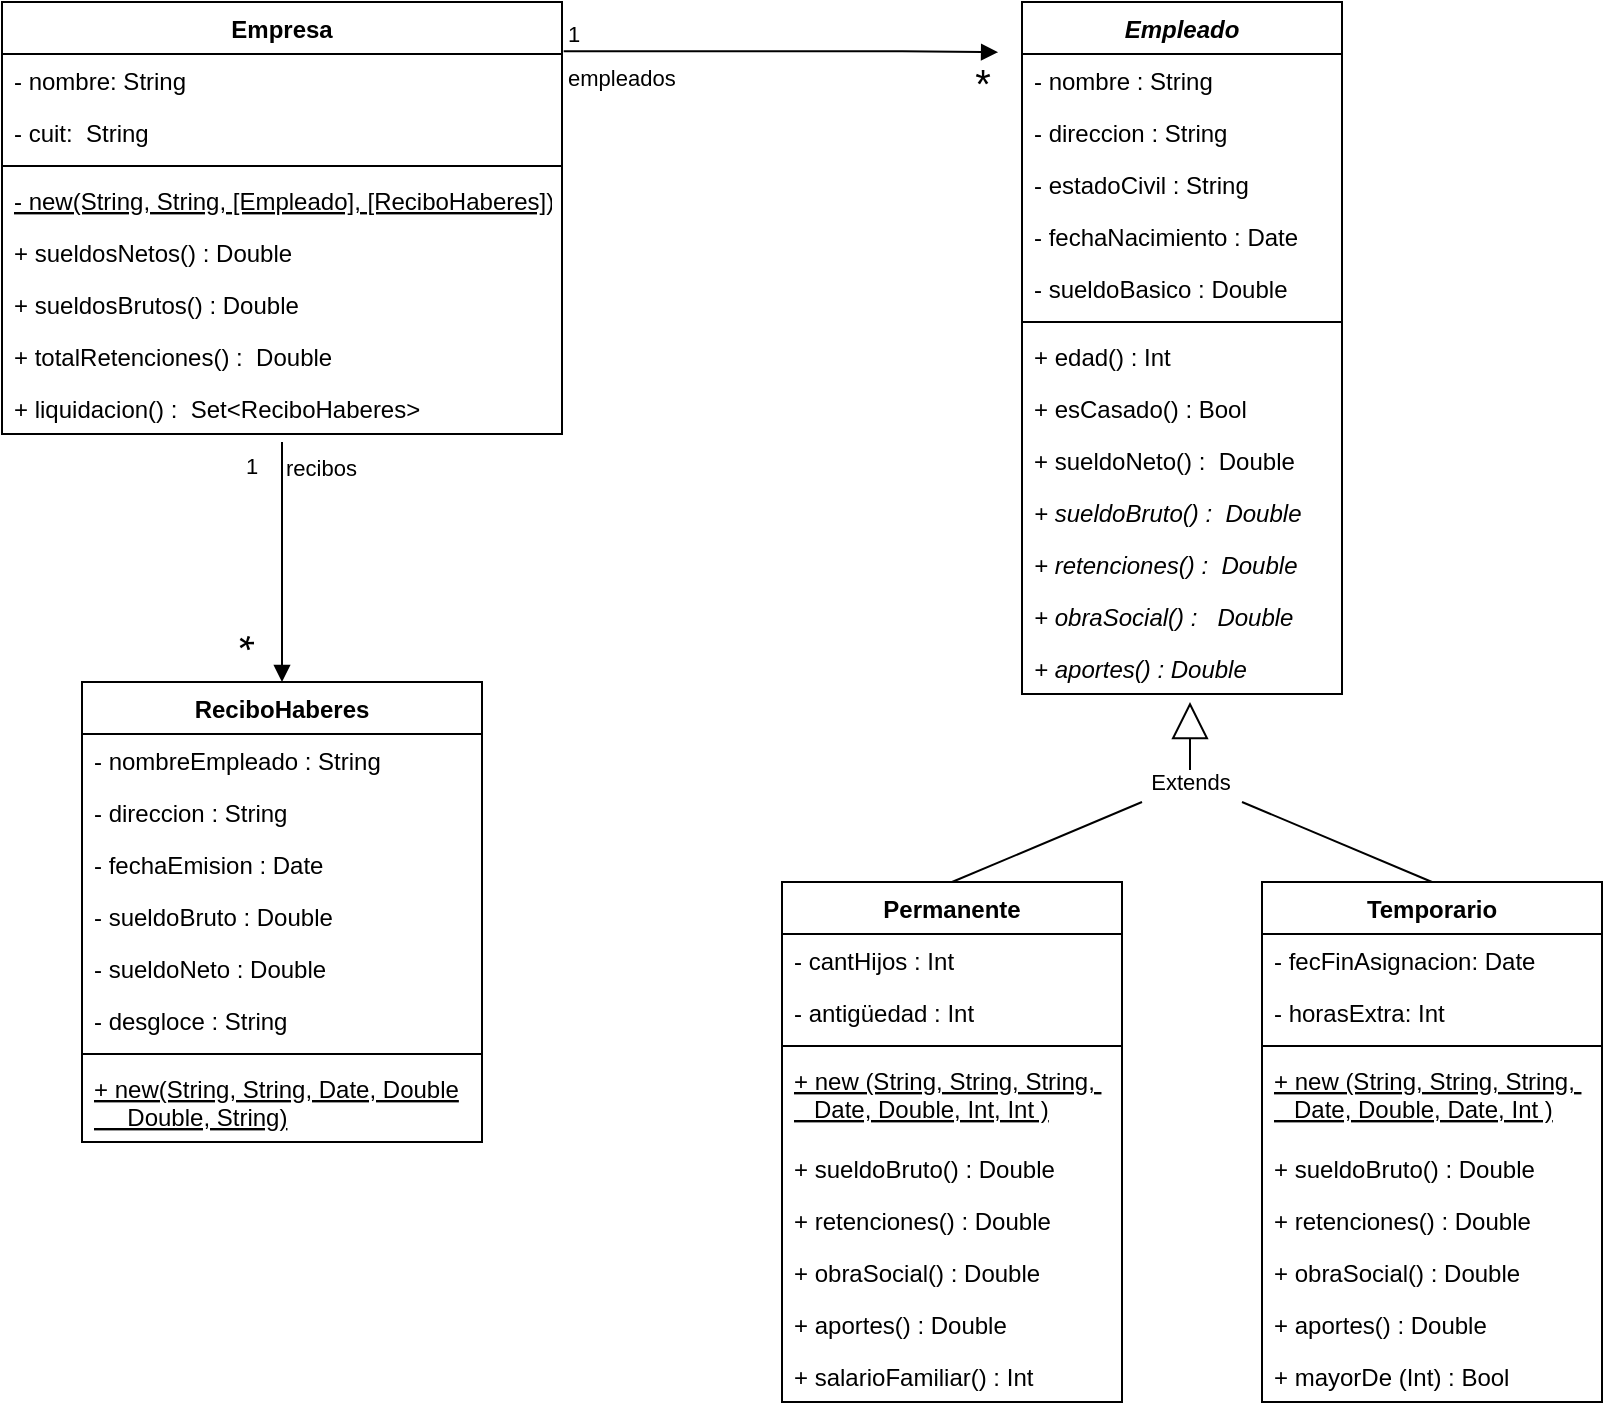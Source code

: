 <mxfile version="17.4.1" type="github">
  <diagram id="iMbxEKJE8C0Ht4zGlecQ" name="Page-1">
    <mxGraphModel dx="549" dy="509" grid="1" gridSize="10" guides="1" tooltips="1" connect="1" arrows="1" fold="1" page="1" pageScale="1" pageWidth="827" pageHeight="1169" math="0" shadow="0">
      <root>
        <mxCell id="0" />
        <mxCell id="1" parent="0" />
        <mxCell id="90B9rFCEqpF_Ux3wK60N-1" value="Empresa" style="swimlane;fontStyle=1;align=center;verticalAlign=top;childLayout=stackLayout;horizontal=1;startSize=26;horizontalStack=0;resizeParent=1;resizeParentMax=0;resizeLast=0;collapsible=1;marginBottom=0;" parent="1" vertex="1">
          <mxGeometry x="70" width="280" height="216" as="geometry" />
        </mxCell>
        <mxCell id="90B9rFCEqpF_Ux3wK60N-2" value="- nombre: String" style="text;strokeColor=none;fillColor=none;align=left;verticalAlign=top;spacingLeft=4;spacingRight=4;overflow=hidden;rotatable=0;points=[[0,0.5],[1,0.5]];portConstraint=eastwest;" parent="90B9rFCEqpF_Ux3wK60N-1" vertex="1">
          <mxGeometry y="26" width="280" height="26" as="geometry" />
        </mxCell>
        <mxCell id="M9maA-mF7Ds7Su6lYFZ4-20" value="- cuit:  String" style="text;strokeColor=none;fillColor=none;align=left;verticalAlign=top;spacingLeft=4;spacingRight=4;overflow=hidden;rotatable=0;points=[[0,0.5],[1,0.5]];portConstraint=eastwest;" vertex="1" parent="90B9rFCEqpF_Ux3wK60N-1">
          <mxGeometry y="52" width="280" height="26" as="geometry" />
        </mxCell>
        <mxCell id="90B9rFCEqpF_Ux3wK60N-3" value="" style="line;strokeWidth=1;fillColor=none;align=left;verticalAlign=middle;spacingTop=-1;spacingLeft=3;spacingRight=3;rotatable=0;labelPosition=right;points=[];portConstraint=eastwest;" parent="90B9rFCEqpF_Ux3wK60N-1" vertex="1">
          <mxGeometry y="78" width="280" height="8" as="geometry" />
        </mxCell>
        <mxCell id="90B9rFCEqpF_Ux3wK60N-43" value="- new(String, String, [Empleado], [ReciboHaberes])" style="text;strokeColor=none;fillColor=none;align=left;verticalAlign=top;spacingLeft=4;spacingRight=4;overflow=hidden;rotatable=0;points=[[0,0.5],[1,0.5]];portConstraint=eastwest;fontStyle=4" parent="90B9rFCEqpF_Ux3wK60N-1" vertex="1">
          <mxGeometry y="86" width="280" height="26" as="geometry" />
        </mxCell>
        <mxCell id="90B9rFCEqpF_Ux3wK60N-40" value="+ sueldosNetos() : Double" style="text;strokeColor=none;fillColor=none;align=left;verticalAlign=top;spacingLeft=4;spacingRight=4;overflow=hidden;rotatable=0;points=[[0,0.5],[1,0.5]];portConstraint=eastwest;" parent="90B9rFCEqpF_Ux3wK60N-1" vertex="1">
          <mxGeometry y="112" width="280" height="26" as="geometry" />
        </mxCell>
        <mxCell id="90B9rFCEqpF_Ux3wK60N-42" value="+ sueldosBrutos() : Double" style="text;strokeColor=none;fillColor=none;align=left;verticalAlign=top;spacingLeft=4;spacingRight=4;overflow=hidden;rotatable=0;points=[[0,0.5],[1,0.5]];portConstraint=eastwest;" parent="90B9rFCEqpF_Ux3wK60N-1" vertex="1">
          <mxGeometry y="138" width="280" height="26" as="geometry" />
        </mxCell>
        <mxCell id="90B9rFCEqpF_Ux3wK60N-41" value="+ totalRetenciones() :  Double" style="text;strokeColor=none;fillColor=none;align=left;verticalAlign=top;spacingLeft=4;spacingRight=4;overflow=hidden;rotatable=0;points=[[0,0.5],[1,0.5]];portConstraint=eastwest;" parent="90B9rFCEqpF_Ux3wK60N-1" vertex="1">
          <mxGeometry y="164" width="280" height="26" as="geometry" />
        </mxCell>
        <mxCell id="M9maA-mF7Ds7Su6lYFZ4-32" value="+ liquidacion() :  Set&lt;ReciboHaberes&gt;" style="text;strokeColor=none;fillColor=none;align=left;verticalAlign=top;spacingLeft=4;spacingRight=4;overflow=hidden;rotatable=0;points=[[0,0.5],[1,0.5]];portConstraint=eastwest;" vertex="1" parent="90B9rFCEqpF_Ux3wK60N-1">
          <mxGeometry y="190" width="280" height="26" as="geometry" />
        </mxCell>
        <mxCell id="90B9rFCEqpF_Ux3wK60N-8" value="empleados" style="endArrow=block;endFill=1;html=1;edgeStyle=orthogonalEdgeStyle;align=left;verticalAlign=top;rounded=0;exitX=1.003;exitY=0.114;exitDx=0;exitDy=0;exitPerimeter=0;entryX=0.903;entryY=-0.244;entryDx=0;entryDy=0;entryPerimeter=0;" parent="1" edge="1" target="M9maA-mF7Ds7Su6lYFZ4-25" source="90B9rFCEqpF_Ux3wK60N-1">
          <mxGeometry x="-1" relative="1" as="geometry">
            <mxPoint x="350" y="40" as="sourcePoint" />
            <mxPoint x="540" y="40" as="targetPoint" />
            <Array as="points">
              <mxPoint x="520" y="25" />
              <mxPoint x="520" y="25" />
            </Array>
          </mxGeometry>
        </mxCell>
        <mxCell id="90B9rFCEqpF_Ux3wK60N-9" value="1" style="edgeLabel;resizable=0;html=1;align=left;verticalAlign=bottom;" parent="90B9rFCEqpF_Ux3wK60N-8" connectable="0" vertex="1">
          <mxGeometry x="-1" relative="1" as="geometry" />
        </mxCell>
        <mxCell id="90B9rFCEqpF_Ux3wK60N-10" value="Empleado" style="swimlane;fontStyle=3;align=center;verticalAlign=top;childLayout=stackLayout;horizontal=1;startSize=26;horizontalStack=0;resizeParent=1;resizeParentMax=0;resizeLast=0;collapsible=1;marginBottom=0;" parent="1" vertex="1">
          <mxGeometry x="580" width="160" height="346" as="geometry" />
        </mxCell>
        <mxCell id="90B9rFCEqpF_Ux3wK60N-11" value="- nombre : String" style="text;strokeColor=none;fillColor=none;align=left;verticalAlign=top;spacingLeft=4;spacingRight=4;overflow=hidden;rotatable=0;points=[[0,0.5],[1,0.5]];portConstraint=eastwest;" parent="90B9rFCEqpF_Ux3wK60N-10" vertex="1">
          <mxGeometry y="26" width="160" height="26" as="geometry" />
        </mxCell>
        <mxCell id="90B9rFCEqpF_Ux3wK60N-14" value="- direccion : String" style="text;strokeColor=none;fillColor=none;align=left;verticalAlign=top;spacingLeft=4;spacingRight=4;overflow=hidden;rotatable=0;points=[[0,0.5],[1,0.5]];portConstraint=eastwest;" parent="90B9rFCEqpF_Ux3wK60N-10" vertex="1">
          <mxGeometry y="52" width="160" height="26" as="geometry" />
        </mxCell>
        <mxCell id="90B9rFCEqpF_Ux3wK60N-15" value="- estadoCivil : String" style="text;strokeColor=none;fillColor=none;align=left;verticalAlign=top;spacingLeft=4;spacingRight=4;overflow=hidden;rotatable=0;points=[[0,0.5],[1,0.5]];portConstraint=eastwest;" parent="90B9rFCEqpF_Ux3wK60N-10" vertex="1">
          <mxGeometry y="78" width="160" height="26" as="geometry" />
        </mxCell>
        <mxCell id="90B9rFCEqpF_Ux3wK60N-16" value="- fechaNacimiento : Date" style="text;strokeColor=none;fillColor=none;align=left;verticalAlign=top;spacingLeft=4;spacingRight=4;overflow=hidden;rotatable=0;points=[[0,0.5],[1,0.5]];portConstraint=eastwest;" parent="90B9rFCEqpF_Ux3wK60N-10" vertex="1">
          <mxGeometry y="104" width="160" height="26" as="geometry" />
        </mxCell>
        <mxCell id="90B9rFCEqpF_Ux3wK60N-17" value="- sueldoBasico : Double" style="text;strokeColor=none;fillColor=none;align=left;verticalAlign=top;spacingLeft=4;spacingRight=4;overflow=hidden;rotatable=0;points=[[0,0.5],[1,0.5]];portConstraint=eastwest;" parent="90B9rFCEqpF_Ux3wK60N-10" vertex="1">
          <mxGeometry y="130" width="160" height="26" as="geometry" />
        </mxCell>
        <mxCell id="90B9rFCEqpF_Ux3wK60N-12" value="" style="line;strokeWidth=1;fillColor=none;align=left;verticalAlign=middle;spacingTop=-1;spacingLeft=3;spacingRight=3;rotatable=0;labelPosition=right;points=[];portConstraint=eastwest;" parent="90B9rFCEqpF_Ux3wK60N-10" vertex="1">
          <mxGeometry y="156" width="160" height="8" as="geometry" />
        </mxCell>
        <mxCell id="90B9rFCEqpF_Ux3wK60N-13" value="+ edad() : Int" style="text;strokeColor=none;fillColor=none;align=left;verticalAlign=top;spacingLeft=4;spacingRight=4;overflow=hidden;rotatable=0;points=[[0,0.5],[1,0.5]];portConstraint=eastwest;" parent="90B9rFCEqpF_Ux3wK60N-10" vertex="1">
          <mxGeometry y="164" width="160" height="26" as="geometry" />
        </mxCell>
        <mxCell id="M9maA-mF7Ds7Su6lYFZ4-35" value="+ esCasado() : Bool" style="text;strokeColor=none;fillColor=none;align=left;verticalAlign=top;spacingLeft=4;spacingRight=4;overflow=hidden;rotatable=0;points=[[0,0.5],[1,0.5]];portConstraint=eastwest;" vertex="1" parent="90B9rFCEqpF_Ux3wK60N-10">
          <mxGeometry y="190" width="160" height="26" as="geometry" />
        </mxCell>
        <mxCell id="90B9rFCEqpF_Ux3wK60N-31" value="+ sueldoNeto() :  Double" style="text;strokeColor=none;fillColor=none;align=left;verticalAlign=top;spacingLeft=4;spacingRight=4;overflow=hidden;rotatable=0;points=[[0,0.5],[1,0.5]];portConstraint=eastwest;fontStyle=0" parent="90B9rFCEqpF_Ux3wK60N-10" vertex="1">
          <mxGeometry y="216" width="160" height="26" as="geometry" />
        </mxCell>
        <mxCell id="90B9rFCEqpF_Ux3wK60N-18" value="+ sueldoBruto() :  Double" style="text;strokeColor=none;fillColor=none;align=left;verticalAlign=top;spacingLeft=4;spacingRight=4;overflow=hidden;rotatable=0;points=[[0,0.5],[1,0.5]];portConstraint=eastwest;fontStyle=2" parent="90B9rFCEqpF_Ux3wK60N-10" vertex="1">
          <mxGeometry y="242" width="160" height="26" as="geometry" />
        </mxCell>
        <mxCell id="90B9rFCEqpF_Ux3wK60N-32" value="+ retenciones() :  Double" style="text;strokeColor=none;fillColor=none;align=left;verticalAlign=top;spacingLeft=4;spacingRight=4;overflow=hidden;rotatable=0;points=[[0,0.5],[1,0.5]];portConstraint=eastwest;fontStyle=2" parent="90B9rFCEqpF_Ux3wK60N-10" vertex="1">
          <mxGeometry y="268" width="160" height="26" as="geometry" />
        </mxCell>
        <mxCell id="90B9rFCEqpF_Ux3wK60N-36" value="+ obraSocial() :   Double" style="text;strokeColor=none;fillColor=none;align=left;verticalAlign=top;spacingLeft=4;spacingRight=4;overflow=hidden;rotatable=0;points=[[0,0.5],[1,0.5]];portConstraint=eastwest;fontStyle=2" parent="90B9rFCEqpF_Ux3wK60N-10" vertex="1">
          <mxGeometry y="294" width="160" height="26" as="geometry" />
        </mxCell>
        <mxCell id="90B9rFCEqpF_Ux3wK60N-39" value="+ aportes() : Double" style="text;strokeColor=none;fillColor=none;align=left;verticalAlign=top;spacingLeft=4;spacingRight=4;overflow=hidden;rotatable=0;points=[[0,0.5],[1,0.5]];portConstraint=eastwest;fontStyle=2" parent="90B9rFCEqpF_Ux3wK60N-10" vertex="1">
          <mxGeometry y="320" width="160" height="26" as="geometry" />
        </mxCell>
        <mxCell id="90B9rFCEqpF_Ux3wK60N-19" value="Extends" style="endArrow=block;endSize=16;endFill=0;html=1;rounded=0;" parent="1" edge="1">
          <mxGeometry x="-1" width="160" relative="1" as="geometry">
            <mxPoint x="664" y="390" as="sourcePoint" />
            <mxPoint x="664" y="350" as="targetPoint" />
            <mxPoint as="offset" />
          </mxGeometry>
        </mxCell>
        <mxCell id="90B9rFCEqpF_Ux3wK60N-21" value="Permanente" style="swimlane;fontStyle=1;align=center;verticalAlign=top;childLayout=stackLayout;horizontal=1;startSize=26;horizontalStack=0;resizeParent=1;resizeParentMax=0;resizeLast=0;collapsible=1;marginBottom=0;" parent="1" vertex="1">
          <mxGeometry x="460" y="440" width="170" height="260" as="geometry" />
        </mxCell>
        <mxCell id="90B9rFCEqpF_Ux3wK60N-35" value="- cantHijos : Int" style="text;strokeColor=none;fillColor=none;align=left;verticalAlign=top;spacingLeft=4;spacingRight=4;overflow=hidden;rotatable=0;points=[[0,0.5],[1,0.5]];portConstraint=eastwest;" parent="90B9rFCEqpF_Ux3wK60N-21" vertex="1">
          <mxGeometry y="26" width="170" height="26" as="geometry" />
        </mxCell>
        <mxCell id="90B9rFCEqpF_Ux3wK60N-22" value="- antigüedad : Int" style="text;strokeColor=none;fillColor=none;align=left;verticalAlign=top;spacingLeft=4;spacingRight=4;overflow=hidden;rotatable=0;points=[[0,0.5],[1,0.5]];portConstraint=eastwest;" parent="90B9rFCEqpF_Ux3wK60N-21" vertex="1">
          <mxGeometry y="52" width="170" height="26" as="geometry" />
        </mxCell>
        <mxCell id="90B9rFCEqpF_Ux3wK60N-23" value="" style="line;strokeWidth=1;fillColor=none;align=left;verticalAlign=middle;spacingTop=-1;spacingLeft=3;spacingRight=3;rotatable=0;labelPosition=right;points=[];portConstraint=eastwest;" parent="90B9rFCEqpF_Ux3wK60N-21" vertex="1">
          <mxGeometry y="78" width="170" height="8" as="geometry" />
        </mxCell>
        <mxCell id="M9maA-mF7Ds7Su6lYFZ4-34" value="+ new (String, String, String, &#xa;   Date, Double, Int, Int )" style="text;strokeColor=none;fillColor=none;align=left;verticalAlign=top;spacingLeft=4;spacingRight=4;overflow=hidden;rotatable=0;points=[[0,0.5],[1,0.5]];portConstraint=eastwest;fontStyle=4" vertex="1" parent="90B9rFCEqpF_Ux3wK60N-21">
          <mxGeometry y="86" width="170" height="44" as="geometry" />
        </mxCell>
        <mxCell id="M9maA-mF7Ds7Su6lYFZ4-3" value="+ sueldoBruto() : Double" style="text;strokeColor=none;fillColor=none;align=left;verticalAlign=top;spacingLeft=4;spacingRight=4;overflow=hidden;rotatable=0;points=[[0,0.5],[1,0.5]];portConstraint=eastwest;" vertex="1" parent="90B9rFCEqpF_Ux3wK60N-21">
          <mxGeometry y="130" width="170" height="26" as="geometry" />
        </mxCell>
        <mxCell id="90B9rFCEqpF_Ux3wK60N-24" value="+ retenciones() : Double" style="text;strokeColor=none;fillColor=none;align=left;verticalAlign=top;spacingLeft=4;spacingRight=4;overflow=hidden;rotatable=0;points=[[0,0.5],[1,0.5]];portConstraint=eastwest;" parent="90B9rFCEqpF_Ux3wK60N-21" vertex="1">
          <mxGeometry y="156" width="170" height="26" as="geometry" />
        </mxCell>
        <mxCell id="M9maA-mF7Ds7Su6lYFZ4-5" value="+ obraSocial() : Double" style="text;strokeColor=none;fillColor=none;align=left;verticalAlign=top;spacingLeft=4;spacingRight=4;overflow=hidden;rotatable=0;points=[[0,0.5],[1,0.5]];portConstraint=eastwest;" vertex="1" parent="90B9rFCEqpF_Ux3wK60N-21">
          <mxGeometry y="182" width="170" height="26" as="geometry" />
        </mxCell>
        <mxCell id="M9maA-mF7Ds7Su6lYFZ4-4" value="+ aportes() : Double" style="text;strokeColor=none;fillColor=none;align=left;verticalAlign=top;spacingLeft=4;spacingRight=4;overflow=hidden;rotatable=0;points=[[0,0.5],[1,0.5]];portConstraint=eastwest;" vertex="1" parent="90B9rFCEqpF_Ux3wK60N-21">
          <mxGeometry y="208" width="170" height="26" as="geometry" />
        </mxCell>
        <mxCell id="M9maA-mF7Ds7Su6lYFZ4-2" value="+ salarioFamiliar() : Int" style="text;strokeColor=none;fillColor=none;align=left;verticalAlign=top;spacingLeft=4;spacingRight=4;overflow=hidden;rotatable=0;points=[[0,0.5],[1,0.5]];portConstraint=eastwest;" vertex="1" parent="90B9rFCEqpF_Ux3wK60N-21">
          <mxGeometry y="234" width="170" height="26" as="geometry" />
        </mxCell>
        <mxCell id="90B9rFCEqpF_Ux3wK60N-25" value="Temporario" style="swimlane;fontStyle=1;align=center;verticalAlign=top;childLayout=stackLayout;horizontal=1;startSize=26;horizontalStack=0;resizeParent=1;resizeParentMax=0;resizeLast=0;collapsible=1;marginBottom=0;" parent="1" vertex="1">
          <mxGeometry x="700" y="440" width="170" height="260" as="geometry" />
        </mxCell>
        <mxCell id="M9maA-mF7Ds7Su6lYFZ4-1" value="- fecFinAsignacion: Date" style="text;strokeColor=none;fillColor=none;align=left;verticalAlign=top;spacingLeft=4;spacingRight=4;overflow=hidden;rotatable=0;points=[[0,0.5],[1,0.5]];portConstraint=eastwest;" vertex="1" parent="90B9rFCEqpF_Ux3wK60N-25">
          <mxGeometry y="26" width="170" height="26" as="geometry" />
        </mxCell>
        <mxCell id="90B9rFCEqpF_Ux3wK60N-26" value="- horasExtra: Int" style="text;strokeColor=none;fillColor=none;align=left;verticalAlign=top;spacingLeft=4;spacingRight=4;overflow=hidden;rotatable=0;points=[[0,0.5],[1,0.5]];portConstraint=eastwest;" parent="90B9rFCEqpF_Ux3wK60N-25" vertex="1">
          <mxGeometry y="52" width="170" height="26" as="geometry" />
        </mxCell>
        <mxCell id="90B9rFCEqpF_Ux3wK60N-27" value="" style="line;strokeWidth=1;fillColor=none;align=left;verticalAlign=middle;spacingTop=-1;spacingLeft=3;spacingRight=3;rotatable=0;labelPosition=right;points=[];portConstraint=eastwest;" parent="90B9rFCEqpF_Ux3wK60N-25" vertex="1">
          <mxGeometry y="78" width="170" height="8" as="geometry" />
        </mxCell>
        <mxCell id="M9maA-mF7Ds7Su6lYFZ4-36" value="+ new (String, String, String, &#xa;   Date, Double, Date, Int )" style="text;strokeColor=none;fillColor=none;align=left;verticalAlign=top;spacingLeft=4;spacingRight=4;overflow=hidden;rotatable=0;points=[[0,0.5],[1,0.5]];portConstraint=eastwest;fontStyle=4" vertex="1" parent="90B9rFCEqpF_Ux3wK60N-25">
          <mxGeometry y="86" width="170" height="44" as="geometry" />
        </mxCell>
        <mxCell id="M9maA-mF7Ds7Su6lYFZ4-8" value="+ sueldoBruto() : Double" style="text;strokeColor=none;fillColor=none;align=left;verticalAlign=top;spacingLeft=4;spacingRight=4;overflow=hidden;rotatable=0;points=[[0,0.5],[1,0.5]];portConstraint=eastwest;" vertex="1" parent="90B9rFCEqpF_Ux3wK60N-25">
          <mxGeometry y="130" width="170" height="26" as="geometry" />
        </mxCell>
        <mxCell id="M9maA-mF7Ds7Su6lYFZ4-12" value="+ retenciones() : Double" style="text;strokeColor=none;fillColor=none;align=left;verticalAlign=top;spacingLeft=4;spacingRight=4;overflow=hidden;rotatable=0;points=[[0,0.5],[1,0.5]];portConstraint=eastwest;" vertex="1" parent="90B9rFCEqpF_Ux3wK60N-25">
          <mxGeometry y="156" width="170" height="26" as="geometry" />
        </mxCell>
        <mxCell id="M9maA-mF7Ds7Su6lYFZ4-13" value="+ obraSocial() : Double" style="text;strokeColor=none;fillColor=none;align=left;verticalAlign=top;spacingLeft=4;spacingRight=4;overflow=hidden;rotatable=0;points=[[0,0.5],[1,0.5]];portConstraint=eastwest;" vertex="1" parent="90B9rFCEqpF_Ux3wK60N-25">
          <mxGeometry y="182" width="170" height="26" as="geometry" />
        </mxCell>
        <mxCell id="M9maA-mF7Ds7Su6lYFZ4-14" value="+ aportes() : Double" style="text;strokeColor=none;fillColor=none;align=left;verticalAlign=top;spacingLeft=4;spacingRight=4;overflow=hidden;rotatable=0;points=[[0,0.5],[1,0.5]];portConstraint=eastwest;" vertex="1" parent="90B9rFCEqpF_Ux3wK60N-25">
          <mxGeometry y="208" width="170" height="26" as="geometry" />
        </mxCell>
        <mxCell id="M9maA-mF7Ds7Su6lYFZ4-37" value="+ mayorDe (Int) : Bool" style="text;strokeColor=none;fillColor=none;align=left;verticalAlign=top;spacingLeft=4;spacingRight=4;overflow=hidden;rotatable=0;points=[[0,0.5],[1,0.5]];portConstraint=eastwest;" vertex="1" parent="90B9rFCEqpF_Ux3wK60N-25">
          <mxGeometry y="234" width="170" height="26" as="geometry" />
        </mxCell>
        <mxCell id="90B9rFCEqpF_Ux3wK60N-29" value="" style="endArrow=none;html=1;rounded=0;exitX=0.5;exitY=0;exitDx=0;exitDy=0;" parent="1" source="90B9rFCEqpF_Ux3wK60N-21" edge="1">
          <mxGeometry width="50" height="50" relative="1" as="geometry">
            <mxPoint x="550" y="500" as="sourcePoint" />
            <mxPoint x="640" y="400" as="targetPoint" />
          </mxGeometry>
        </mxCell>
        <mxCell id="90B9rFCEqpF_Ux3wK60N-30" value="" style="endArrow=none;html=1;rounded=0;exitX=0.5;exitY=0;exitDx=0;exitDy=0;" parent="1" source="90B9rFCEqpF_Ux3wK60N-25" edge="1">
          <mxGeometry width="50" height="50" relative="1" as="geometry">
            <mxPoint x="510" y="450" as="sourcePoint" />
            <mxPoint x="690" y="400" as="targetPoint" />
          </mxGeometry>
        </mxCell>
        <mxCell id="M9maA-mF7Ds7Su6lYFZ4-16" value="ReciboHaberes" style="swimlane;fontStyle=1;align=center;verticalAlign=top;childLayout=stackLayout;horizontal=1;startSize=26;horizontalStack=0;resizeParent=1;resizeParentMax=0;resizeLast=0;collapsible=1;marginBottom=0;" vertex="1" parent="1">
          <mxGeometry x="110" y="340" width="200" height="230" as="geometry" />
        </mxCell>
        <mxCell id="M9maA-mF7Ds7Su6lYFZ4-17" value="- nombreEmpleado : String" style="text;strokeColor=none;fillColor=none;align=left;verticalAlign=top;spacingLeft=4;spacingRight=4;overflow=hidden;rotatable=0;points=[[0,0.5],[1,0.5]];portConstraint=eastwest;" vertex="1" parent="M9maA-mF7Ds7Su6lYFZ4-16">
          <mxGeometry y="26" width="200" height="26" as="geometry" />
        </mxCell>
        <mxCell id="M9maA-mF7Ds7Su6lYFZ4-27" value="- direccion : String" style="text;strokeColor=none;fillColor=none;align=left;verticalAlign=top;spacingLeft=4;spacingRight=4;overflow=hidden;rotatable=0;points=[[0,0.5],[1,0.5]];portConstraint=eastwest;" vertex="1" parent="M9maA-mF7Ds7Su6lYFZ4-16">
          <mxGeometry y="52" width="200" height="26" as="geometry" />
        </mxCell>
        <mxCell id="M9maA-mF7Ds7Su6lYFZ4-28" value="- fechaEmision : Date" style="text;strokeColor=none;fillColor=none;align=left;verticalAlign=top;spacingLeft=4;spacingRight=4;overflow=hidden;rotatable=0;points=[[0,0.5],[1,0.5]];portConstraint=eastwest;" vertex="1" parent="M9maA-mF7Ds7Su6lYFZ4-16">
          <mxGeometry y="78" width="200" height="26" as="geometry" />
        </mxCell>
        <mxCell id="M9maA-mF7Ds7Su6lYFZ4-30" value="- sueldoBruto : Double" style="text;strokeColor=none;fillColor=none;align=left;verticalAlign=top;spacingLeft=4;spacingRight=4;overflow=hidden;rotatable=0;points=[[0,0.5],[1,0.5]];portConstraint=eastwest;" vertex="1" parent="M9maA-mF7Ds7Su6lYFZ4-16">
          <mxGeometry y="104" width="200" height="26" as="geometry" />
        </mxCell>
        <mxCell id="M9maA-mF7Ds7Su6lYFZ4-31" value="- sueldoNeto : Double" style="text;strokeColor=none;fillColor=none;align=left;verticalAlign=top;spacingLeft=4;spacingRight=4;overflow=hidden;rotatable=0;points=[[0,0.5],[1,0.5]];portConstraint=eastwest;" vertex="1" parent="M9maA-mF7Ds7Su6lYFZ4-16">
          <mxGeometry y="130" width="200" height="26" as="geometry" />
        </mxCell>
        <mxCell id="M9maA-mF7Ds7Su6lYFZ4-29" value="- desgloce : String" style="text;strokeColor=none;fillColor=none;align=left;verticalAlign=top;spacingLeft=4;spacingRight=4;overflow=hidden;rotatable=0;points=[[0,0.5],[1,0.5]];portConstraint=eastwest;" vertex="1" parent="M9maA-mF7Ds7Su6lYFZ4-16">
          <mxGeometry y="156" width="200" height="26" as="geometry" />
        </mxCell>
        <mxCell id="M9maA-mF7Ds7Su6lYFZ4-18" value="" style="line;strokeWidth=1;fillColor=none;align=left;verticalAlign=middle;spacingTop=-1;spacingLeft=3;spacingRight=3;rotatable=0;labelPosition=right;points=[];portConstraint=eastwest;" vertex="1" parent="M9maA-mF7Ds7Su6lYFZ4-16">
          <mxGeometry y="182" width="200" height="8" as="geometry" />
        </mxCell>
        <mxCell id="M9maA-mF7Ds7Su6lYFZ4-19" value="+ new(String, String, Date, Double&#xa;     Double, String)" style="text;strokeColor=none;fillColor=none;align=left;verticalAlign=top;spacingLeft=4;spacingRight=4;overflow=hidden;rotatable=0;points=[[0,0.5],[1,0.5]];portConstraint=eastwest;fontStyle=4" vertex="1" parent="M9maA-mF7Ds7Su6lYFZ4-16">
          <mxGeometry y="190" width="200" height="40" as="geometry" />
        </mxCell>
        <mxCell id="M9maA-mF7Ds7Su6lYFZ4-21" value="recibos" style="endArrow=block;endFill=1;html=1;edgeStyle=orthogonalEdgeStyle;align=left;verticalAlign=top;rounded=0;entryX=0.5;entryY=0;entryDx=0;entryDy=0;" edge="1" parent="1" target="M9maA-mF7Ds7Su6lYFZ4-16">
          <mxGeometry x="-1" relative="1" as="geometry">
            <mxPoint x="210" y="220" as="sourcePoint" />
            <mxPoint x="200" y="280" as="targetPoint" />
            <Array as="points">
              <mxPoint x="210" y="220" />
            </Array>
            <mxPoint as="offset" />
          </mxGeometry>
        </mxCell>
        <mxCell id="M9maA-mF7Ds7Su6lYFZ4-22" value="1" style="edgeLabel;resizable=0;html=1;align=left;verticalAlign=bottom;" connectable="0" vertex="1" parent="M9maA-mF7Ds7Su6lYFZ4-21">
          <mxGeometry x="-1" relative="1" as="geometry">
            <mxPoint x="-20" y="20" as="offset" />
          </mxGeometry>
        </mxCell>
        <mxCell id="M9maA-mF7Ds7Su6lYFZ4-25" value="&lt;font style=&quot;font-size: 20px&quot;&gt;*&lt;/font&gt;" style="text;html=1;align=center;verticalAlign=middle;resizable=0;points=[];autosize=1;strokeColor=none;fillColor=none;" vertex="1" parent="1">
          <mxGeometry x="550" y="30" width="20" height="20" as="geometry" />
        </mxCell>
        <mxCell id="M9maA-mF7Ds7Su6lYFZ4-26" value="&lt;font style=&quot;font-size: 20px&quot;&gt;*&lt;/font&gt;" style="text;html=1;align=center;verticalAlign=middle;resizable=0;points=[];autosize=1;strokeColor=none;fillColor=none;rotation=90;" vertex="1" parent="1">
          <mxGeometry x="180" y="310" width="20" height="20" as="geometry" />
        </mxCell>
      </root>
    </mxGraphModel>
  </diagram>
</mxfile>
